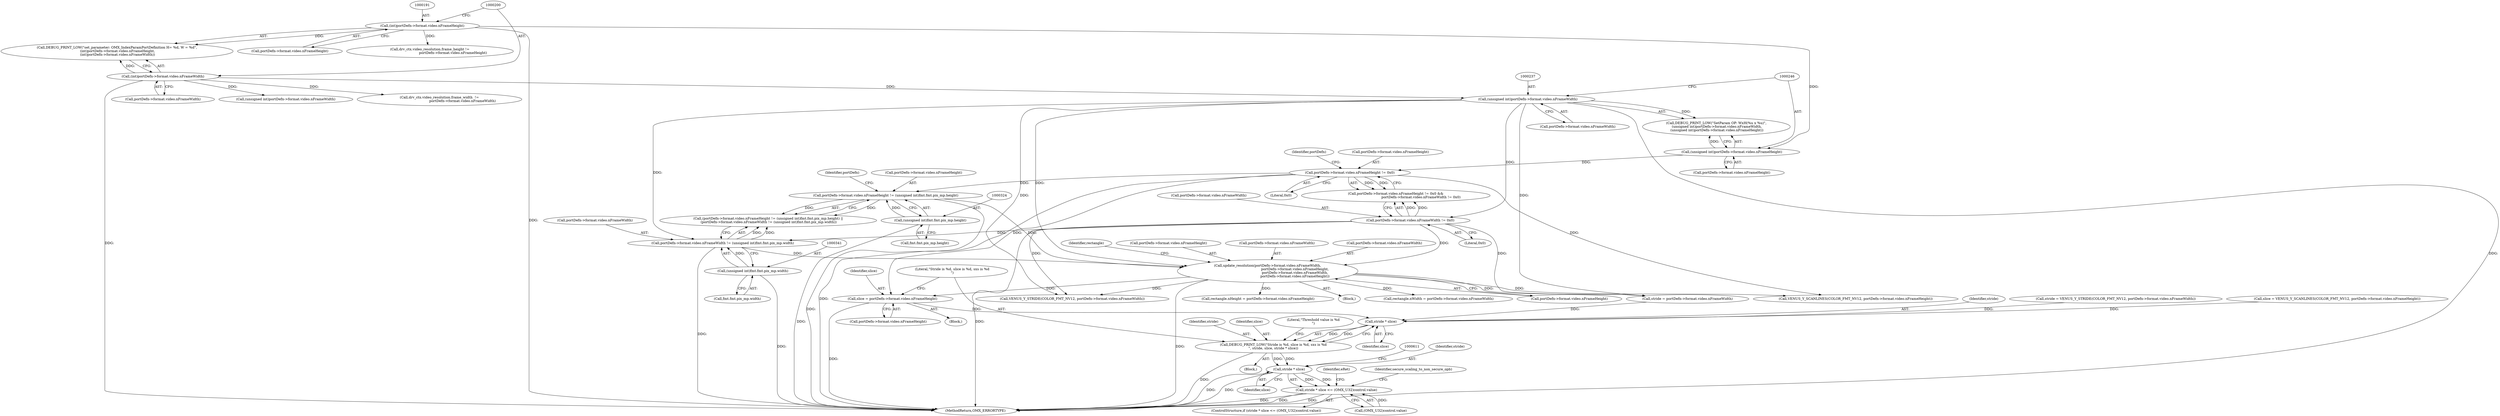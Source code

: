 digraph "0_Android_46e305be6e670a5a0041b0b4861122a0f1aabefa_2@pointer" {
"1000584" [label="(Call,slice = portDefn->format.video.nFrameHeight)"];
"1000256" [label="(Call,portDefn->format.video.nFrameHeight != 0x0)"];
"1000245" [label="(Call,(unsigned int)portDefn->format.video.nFrameHeight)"];
"1000190" [label="(Call,(int)portDefn->format.video.nFrameHeight)"];
"1000353" [label="(Call,update_resolution(portDefn->format.video.nFrameWidth,\n                                                   portDefn->format.video.nFrameHeight,\n                                                   portDefn->format.video.nFrameWidth,\n                                                   portDefn->format.video.nFrameHeight))"];
"1000332" [label="(Call,portDefn->format.video.nFrameWidth != (unsigned int)fmt.fmt.pix_mp.width)"];
"1000236" [label="(Call,(unsigned int)portDefn->format.video.nFrameWidth)"];
"1000199" [label="(Call,(int)portDefn->format.video.nFrameWidth)"];
"1000265" [label="(Call,portDefn->format.video.nFrameWidth != 0x0)"];
"1000340" [label="(Call,(unsigned int)fmt.fmt.pix_mp.width)"];
"1000315" [label="(Call,portDefn->format.video.nFrameHeight != (unsigned int)fmt.fmt.pix_mp.height)"];
"1000323" [label="(Call,(unsigned int)fmt.fmt.pix_mp.height)"];
"1000597" [label="(Call,stride * slice)"];
"1000593" [label="(Call,DEBUG_PRINT_LOW(\"Stride is %d, slice is %d, sxs is %d\n\", stride, slice, stride * slice))"];
"1000607" [label="(Call,stride * slice)"];
"1000606" [label="(Call,stride * slice <= (OMX_U32)control.value)"];
"1000605" [label="(ControlStructure,if (stride * slice <= (OMX_U32)control.value))"];
"1000255" [label="(Call,portDefn->format.video.nFrameHeight != 0x0 &&\n                                               portDefn->format.video.nFrameWidth != 0x0)"];
"1000361" [label="(Call,portDefn->format.video.nFrameHeight)"];
"1000190" [label="(Call,(int)portDefn->format.video.nFrameHeight)"];
"1000596" [label="(Identifier,slice)"];
"1000336" [label="(Identifier,portDefn)"];
"1000564" [label="(Call,VENUS_Y_SCANLINES(COLOR_FMT_NV12, portDefn->format.video.nFrameHeight))"];
"1000192" [label="(Call,portDefn->format.video.nFrameHeight)"];
"1000541" [label="(Block,)"];
"1000610" [label="(Call,(OMX_U32)control.value)"];
"1000575" [label="(Call,stride = portDefn->format.video.nFrameWidth)"];
"1000599" [label="(Identifier,slice)"];
"1000265" [label="(Call,portDefn->format.video.nFrameWidth != 0x0)"];
"1000598" [label="(Identifier,stride)"];
"1000585" [label="(Identifier,slice)"];
"1000584" [label="(Call,slice = portDefn->format.video.nFrameHeight)"];
"1000597" [label="(Call,stride * slice)"];
"1000608" [label="(Identifier,stride)"];
"1000368" [label="(Call,portDefn->format.video.nFrameWidth)"];
"1000342" [label="(Call,fmt.fmt.pix_mp.width)"];
"1000264" [label="(Literal,0x0)"];
"1000314" [label="(Call,(portDefn->format.video.nFrameHeight != (unsigned int)fmt.fmt.pix_mp.height) ||\n (portDefn->format.video.nFrameWidth != (unsigned int)fmt.fmt.pix_mp.width))"];
"1000648" [label="(Identifier,eRet)"];
"1000247" [label="(Call,portDefn->format.video.nFrameHeight)"];
"1000354" [label="(Call,portDefn->format.video.nFrameWidth)"];
"1000333" [label="(Call,portDefn->format.video.nFrameWidth)"];
"1000257" [label="(Call,portDefn->format.video.nFrameHeight)"];
"1000256" [label="(Call,portDefn->format.video.nFrameHeight != 0x0)"];
"1000269" [label="(Identifier,portDefn)"];
"1000315" [label="(Call,portDefn->format.video.nFrameHeight != (unsigned int)fmt.fmt.pix_mp.height)"];
"1000266" [label="(Call,portDefn->format.video.nFrameWidth)"];
"1000595" [label="(Identifier,stride)"];
"1000234" [label="(Call,DEBUG_PRINT_LOW(\"SetParam OP: WxH(%u x %u)\",\n (unsigned int)portDefn->format.video.nFrameWidth,\n (unsigned int)portDefn->format.video.nFrameHeight))"];
"1000606" [label="(Call,stride * slice <= (OMX_U32)control.value)"];
"1000392" [label="(Call,rectangle.nWidth = portDefn->format.video.nFrameWidth)"];
"1000609" [label="(Identifier,slice)"];
"1000601" [label="(Literal,\"Threshold value is %d\n\")"];
"1000236" [label="(Call,(unsigned int)portDefn->format.video.nFrameWidth)"];
"1000201" [label="(Call,portDefn->format.video.nFrameWidth)"];
"1001009" [label="(Call,drv_ctx.video_resolution.frame_height !=\n                                           portDefn->format.video.nFrameHeight)"];
"1000375" [label="(Call,portDefn->format.video.nFrameHeight)"];
"1001038" [label="(Call,(unsigned int)portDefn->format.video.nFrameWidth)"];
"1000593" [label="(Call,DEBUG_PRINT_LOW(\"Stride is %d, slice is %d, sxs is %d\n\", stride, slice, stride * slice))"];
"1000384" [label="(Identifier,rectangle)"];
"1000273" [label="(Literal,0x0)"];
"1000332" [label="(Call,portDefn->format.video.nFrameWidth != (unsigned int)fmt.fmt.pix_mp.width)"];
"1000553" [label="(Call,VENUS_Y_STRIDE(COLOR_FMT_NV12, portDefn->format.video.nFrameWidth))"];
"1000245" [label="(Call,(unsigned int)portDefn->format.video.nFrameHeight)"];
"1000323" [label="(Call,(unsigned int)fmt.fmt.pix_mp.height)"];
"1000551" [label="(Call,stride = VENUS_Y_STRIDE(COLOR_FMT_NV12, portDefn->format.video.nFrameWidth))"];
"1000607" [label="(Call,stride * slice)"];
"1000238" [label="(Call,portDefn->format.video.nFrameWidth)"];
"1000340" [label="(Call,(unsigned int)fmt.fmt.pix_mp.width)"];
"1000325" [label="(Call,fmt.fmt.pix_mp.height)"];
"1000574" [label="(Block,)"];
"1000617" [label="(Identifier,secure_scaling_to_non_secure_opb)"];
"1000188" [label="(Call,DEBUG_PRINT_LOW(\"set_parameter: OMX_IndexParamPortDefinition H= %d, W = %d\",\n (int)portDefn->format.video.nFrameHeight,\n (int)portDefn->format.video.nFrameWidth))"];
"1001022" [label="(Call,drv_ctx.video_resolution.frame_width  !=\n                                           portDefn->format.video.nFrameWidth)"];
"1000353" [label="(Call,update_resolution(portDefn->format.video.nFrameWidth,\n                                                   portDefn->format.video.nFrameHeight,\n                                                   portDefn->format.video.nFrameWidth,\n                                                   portDefn->format.video.nFrameHeight))"];
"1003158" [label="(MethodReturn,OMX_ERRORTYPE)"];
"1000586" [label="(Call,portDefn->format.video.nFrameHeight)"];
"1000316" [label="(Call,portDefn->format.video.nFrameHeight)"];
"1000594" [label="(Literal,\"Stride is %d, slice is %d, sxs is %d\n\")"];
"1000562" [label="(Call,slice = VENUS_Y_SCANLINES(COLOR_FMT_NV12, portDefn->format.video.nFrameHeight))"];
"1000199" [label="(Call,(int)portDefn->format.video.nFrameWidth)"];
"1000403" [label="(Call,rectangle.nHeight = portDefn->format.video.nFrameHeight)"];
"1000274" [label="(Block,)"];
"1000584" -> "1000574"  [label="AST: "];
"1000584" -> "1000586"  [label="CFG: "];
"1000585" -> "1000584"  [label="AST: "];
"1000586" -> "1000584"  [label="AST: "];
"1000594" -> "1000584"  [label="CFG: "];
"1000584" -> "1003158"  [label="DDG: "];
"1000256" -> "1000584"  [label="DDG: "];
"1000353" -> "1000584"  [label="DDG: "];
"1000584" -> "1000597"  [label="DDG: "];
"1000256" -> "1000255"  [label="AST: "];
"1000256" -> "1000264"  [label="CFG: "];
"1000257" -> "1000256"  [label="AST: "];
"1000264" -> "1000256"  [label="AST: "];
"1000269" -> "1000256"  [label="CFG: "];
"1000255" -> "1000256"  [label="CFG: "];
"1000256" -> "1003158"  [label="DDG: "];
"1000256" -> "1000255"  [label="DDG: "];
"1000256" -> "1000255"  [label="DDG: "];
"1000245" -> "1000256"  [label="DDG: "];
"1000256" -> "1000315"  [label="DDG: "];
"1000256" -> "1000564"  [label="DDG: "];
"1000245" -> "1000234"  [label="AST: "];
"1000245" -> "1000247"  [label="CFG: "];
"1000246" -> "1000245"  [label="AST: "];
"1000247" -> "1000245"  [label="AST: "];
"1000234" -> "1000245"  [label="CFG: "];
"1000245" -> "1000234"  [label="DDG: "];
"1000190" -> "1000245"  [label="DDG: "];
"1000190" -> "1000188"  [label="AST: "];
"1000190" -> "1000192"  [label="CFG: "];
"1000191" -> "1000190"  [label="AST: "];
"1000192" -> "1000190"  [label="AST: "];
"1000200" -> "1000190"  [label="CFG: "];
"1000190" -> "1003158"  [label="DDG: "];
"1000190" -> "1000188"  [label="DDG: "];
"1000190" -> "1001009"  [label="DDG: "];
"1000353" -> "1000274"  [label="AST: "];
"1000353" -> "1000375"  [label="CFG: "];
"1000354" -> "1000353"  [label="AST: "];
"1000361" -> "1000353"  [label="AST: "];
"1000368" -> "1000353"  [label="AST: "];
"1000375" -> "1000353"  [label="AST: "];
"1000384" -> "1000353"  [label="CFG: "];
"1000353" -> "1003158"  [label="DDG: "];
"1000332" -> "1000353"  [label="DDG: "];
"1000236" -> "1000353"  [label="DDG: "];
"1000265" -> "1000353"  [label="DDG: "];
"1000315" -> "1000353"  [label="DDG: "];
"1000353" -> "1000392"  [label="DDG: "];
"1000353" -> "1000403"  [label="DDG: "];
"1000353" -> "1000553"  [label="DDG: "];
"1000353" -> "1000564"  [label="DDG: "];
"1000353" -> "1000575"  [label="DDG: "];
"1000332" -> "1000314"  [label="AST: "];
"1000332" -> "1000340"  [label="CFG: "];
"1000333" -> "1000332"  [label="AST: "];
"1000340" -> "1000332"  [label="AST: "];
"1000314" -> "1000332"  [label="CFG: "];
"1000332" -> "1003158"  [label="DDG: "];
"1000332" -> "1000314"  [label="DDG: "];
"1000332" -> "1000314"  [label="DDG: "];
"1000236" -> "1000332"  [label="DDG: "];
"1000265" -> "1000332"  [label="DDG: "];
"1000340" -> "1000332"  [label="DDG: "];
"1000236" -> "1000234"  [label="AST: "];
"1000236" -> "1000238"  [label="CFG: "];
"1000237" -> "1000236"  [label="AST: "];
"1000238" -> "1000236"  [label="AST: "];
"1000246" -> "1000236"  [label="CFG: "];
"1000236" -> "1003158"  [label="DDG: "];
"1000236" -> "1000234"  [label="DDG: "];
"1000199" -> "1000236"  [label="DDG: "];
"1000236" -> "1000265"  [label="DDG: "];
"1000236" -> "1000553"  [label="DDG: "];
"1000236" -> "1000575"  [label="DDG: "];
"1000199" -> "1000188"  [label="AST: "];
"1000199" -> "1000201"  [label="CFG: "];
"1000200" -> "1000199"  [label="AST: "];
"1000201" -> "1000199"  [label="AST: "];
"1000188" -> "1000199"  [label="CFG: "];
"1000199" -> "1003158"  [label="DDG: "];
"1000199" -> "1000188"  [label="DDG: "];
"1000199" -> "1001022"  [label="DDG: "];
"1000199" -> "1001038"  [label="DDG: "];
"1000265" -> "1000255"  [label="AST: "];
"1000265" -> "1000273"  [label="CFG: "];
"1000266" -> "1000265"  [label="AST: "];
"1000273" -> "1000265"  [label="AST: "];
"1000255" -> "1000265"  [label="CFG: "];
"1000265" -> "1003158"  [label="DDG: "];
"1000265" -> "1000255"  [label="DDG: "];
"1000265" -> "1000255"  [label="DDG: "];
"1000265" -> "1000553"  [label="DDG: "];
"1000265" -> "1000575"  [label="DDG: "];
"1000340" -> "1000342"  [label="CFG: "];
"1000341" -> "1000340"  [label="AST: "];
"1000342" -> "1000340"  [label="AST: "];
"1000340" -> "1003158"  [label="DDG: "];
"1000315" -> "1000314"  [label="AST: "];
"1000315" -> "1000323"  [label="CFG: "];
"1000316" -> "1000315"  [label="AST: "];
"1000323" -> "1000315"  [label="AST: "];
"1000336" -> "1000315"  [label="CFG: "];
"1000314" -> "1000315"  [label="CFG: "];
"1000315" -> "1003158"  [label="DDG: "];
"1000315" -> "1000314"  [label="DDG: "];
"1000315" -> "1000314"  [label="DDG: "];
"1000323" -> "1000315"  [label="DDG: "];
"1000323" -> "1000325"  [label="CFG: "];
"1000324" -> "1000323"  [label="AST: "];
"1000325" -> "1000323"  [label="AST: "];
"1000323" -> "1003158"  [label="DDG: "];
"1000597" -> "1000593"  [label="AST: "];
"1000597" -> "1000599"  [label="CFG: "];
"1000598" -> "1000597"  [label="AST: "];
"1000599" -> "1000597"  [label="AST: "];
"1000593" -> "1000597"  [label="CFG: "];
"1000597" -> "1000593"  [label="DDG: "];
"1000597" -> "1000593"  [label="DDG: "];
"1000575" -> "1000597"  [label="DDG: "];
"1000551" -> "1000597"  [label="DDG: "];
"1000562" -> "1000597"  [label="DDG: "];
"1000593" -> "1000541"  [label="AST: "];
"1000594" -> "1000593"  [label="AST: "];
"1000595" -> "1000593"  [label="AST: "];
"1000596" -> "1000593"  [label="AST: "];
"1000601" -> "1000593"  [label="CFG: "];
"1000593" -> "1003158"  [label="DDG: "];
"1000593" -> "1000607"  [label="DDG: "];
"1000593" -> "1000607"  [label="DDG: "];
"1000607" -> "1000606"  [label="AST: "];
"1000607" -> "1000609"  [label="CFG: "];
"1000608" -> "1000607"  [label="AST: "];
"1000609" -> "1000607"  [label="AST: "];
"1000611" -> "1000607"  [label="CFG: "];
"1000607" -> "1003158"  [label="DDG: "];
"1000607" -> "1003158"  [label="DDG: "];
"1000607" -> "1000606"  [label="DDG: "];
"1000607" -> "1000606"  [label="DDG: "];
"1000606" -> "1000605"  [label="AST: "];
"1000606" -> "1000610"  [label="CFG: "];
"1000610" -> "1000606"  [label="AST: "];
"1000617" -> "1000606"  [label="CFG: "];
"1000648" -> "1000606"  [label="CFG: "];
"1000606" -> "1003158"  [label="DDG: "];
"1000606" -> "1003158"  [label="DDG: "];
"1000606" -> "1003158"  [label="DDG: "];
"1000610" -> "1000606"  [label="DDG: "];
}
